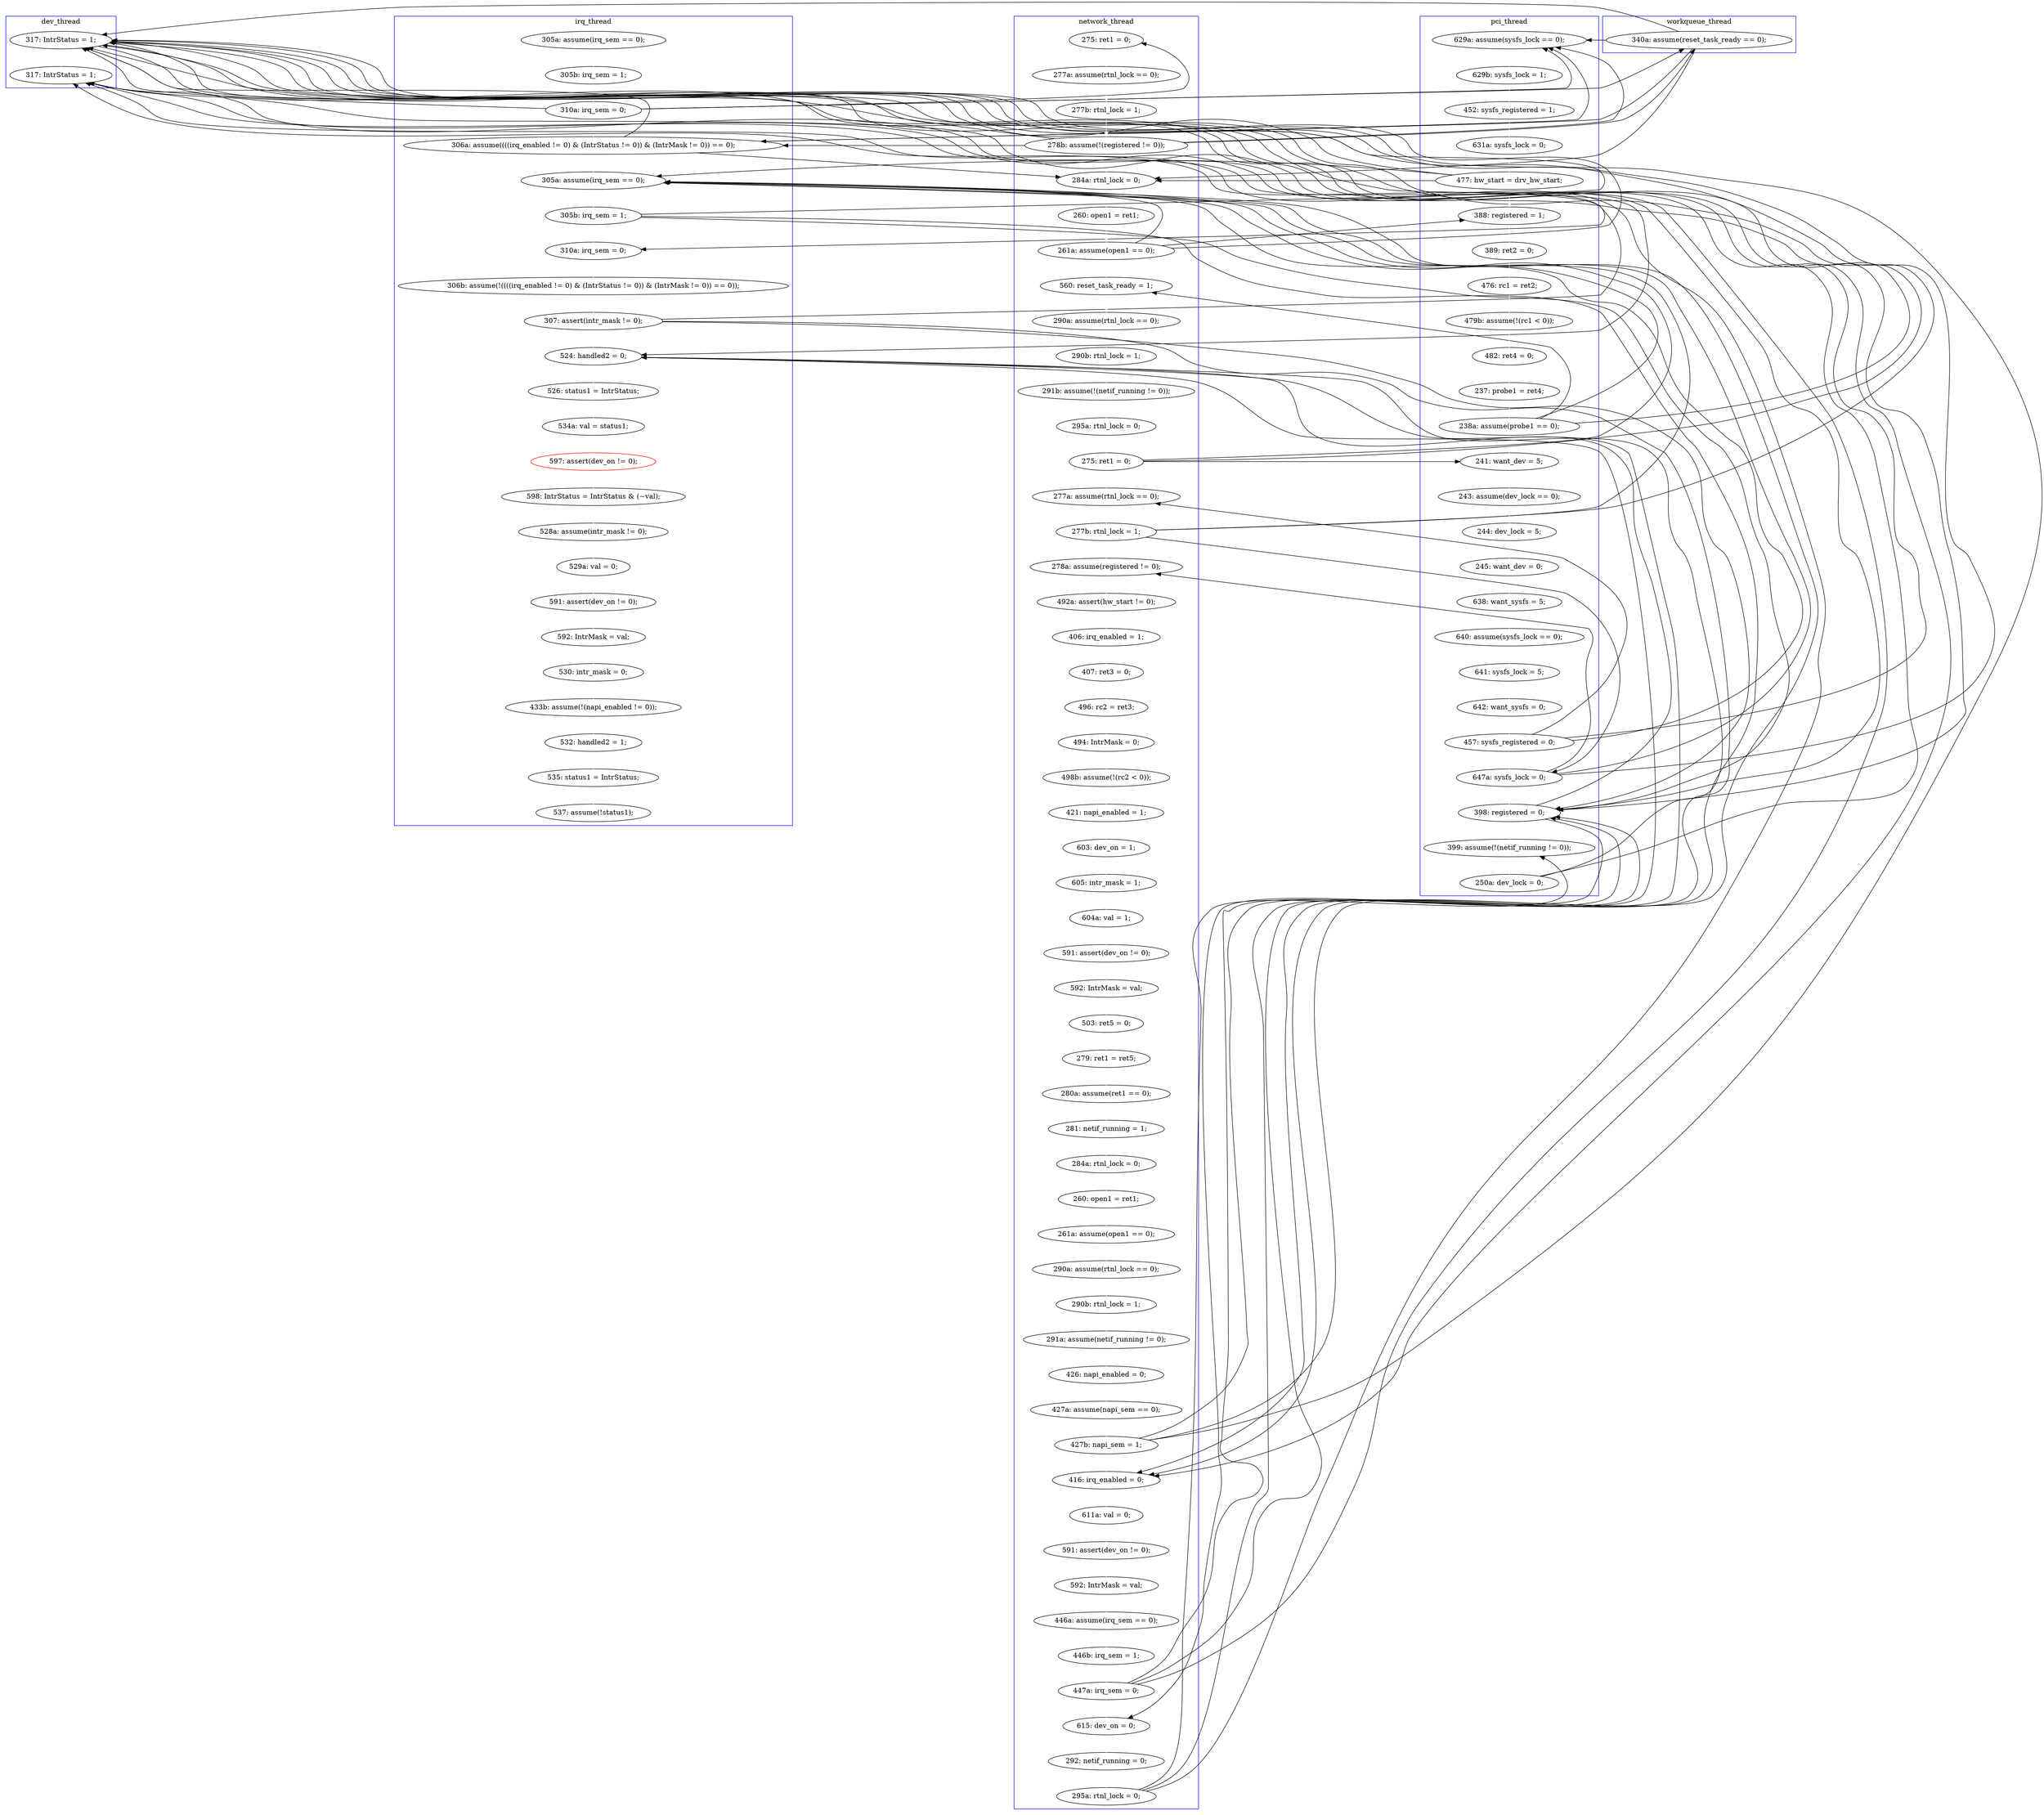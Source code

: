 digraph Counterexample {
	29 -> 31 [color = white, style = solid]
	122 -> 123 [color = black, style = solid, constraint = false]
	46 -> 195 [color = black, style = solid, constraint = false]
	142 -> 143 [color = white, style = solid]
	40 -> 195 [color = black, style = solid, constraint = false]
	46 -> 72 [color = black, style = solid, constraint = false]
	44 -> 72 [color = black, style = solid, constraint = false]
	145 -> 147 [color = white, style = solid]
	242 -> 244 [color = white, style = solid]
	88 -> 106 [color = white, style = solid]
	111 -> 116 [color = white, style = solid]
	105 -> 123 [color = white, style = solid]
	167 -> 168 [color = white, style = solid]
	154 -> 155 [color = white, style = solid]
	65 -> 67 [color = white, style = solid]
	265 -> 266 [color = white, style = solid]
	95 -> 96 [color = white, style = solid]
	244 -> 246 [color = white, style = solid]
	201 -> 203 [color = black, style = solid, constraint = false]
	31 -> 46 [color = white, style = solid]
	124 -> 131 [color = white, style = solid]
	193 -> 195 [color = black, style = solid, constraint = false]
	172 -> 179 [color = white, style = solid]
	227 -> 235 [color = black, style = solid, constraint = false]
	210 -> 212 [color = white, style = solid]
	31 -> 44 [color = black, style = solid, constraint = false]
	56 -> 62 [color = white, style = solid]
	124 -> 130 [color = black, style = solid, constraint = false]
	222 -> 241 [color = black, style = solid, constraint = false]
	79 -> 80 [color = white, style = solid]
	219 -> 222 [color = black, style = solid, constraint = false]
	72 -> 73 [color = white, style = solid]
	159 -> 162 [color = white, style = solid]
	141 -> 142 [color = white, style = solid]
	213 -> 217 [color = white, style = solid]
	96 -> 98 [color = white, style = solid]
	130 -> 222 [color = white, style = solid]
	98 -> 99 [color = white, style = solid]
	191 -> 195 [color = black, style = solid, constraint = false]
	217 -> 218 [color = white, style = solid]
	227 -> 231 [color = black, style = solid, constraint = false]
	40 -> 72 [color = white, style = solid]
	122 -> 130 [color = white, style = solid]
	73 -> 76 [color = white, style = solid]
	191 -> 222 [color = black, style = solid, constraint = false]
	219 -> 235 [color = black, style = solid, constraint = false]
	254 -> 256 [color = white, style = solid]
	118 -> 119 [color = white, style = solid]
	76 -> 78 [color = black, style = solid, constraint = false]
	195 -> 235 [color = white, style = solid]
	234 -> 235 [color = black, style = solid, constraint = false]
	251 -> 253 [color = white, style = solid]
	190 -> 191 [color = white, style = solid]
	147 -> 150 [color = white, style = solid]
	88 -> 91 [color = black, style = solid, constraint = false]
	201 -> 222 [color = black, style = solid, constraint = false]
	88 -> 192 [color = black, style = solid, constraint = false]
	219 -> 241 [color = black, style = solid, constraint = false]
	180 -> 183 [color = white, style = solid]
	130 -> 192 [color = black, style = solid, constraint = false]
	130 -> 131 [color = black, style = solid, constraint = false]
	40 -> 46 [color = black, style = solid, constraint = false]
	212 -> 213 [color = white, style = solid]
	117 -> 118 [color = white, style = solid]
	46 -> 192 [color = white, style = solid]
	136 -> 141 [color = white, style = solid]
	156 -> 158 [color = white, style = solid]
	119 -> 122 [color = white, style = solid]
	124 -> 195 [color = black, style = solid, constraint = false]
	266 -> 282 [color = white, style = solid]
	67 -> 195 [color = black, style = solid, constraint = false]
	168 -> 169 [color = white, style = solid]
	246 -> 247 [color = white, style = solid]
	195 -> 203 [color = black, style = solid, constraint = false]
	234 -> 241 [color = black, style = solid, constraint = false]
	109 -> 110 [color = white, style = solid]
	40 -> 55 [color = black, style = solid, constraint = false]
	263 -> 265 [color = white, style = solid]
	44 -> 46 [color = black, style = solid, constraint = false]
	179 -> 180 [color = white, style = solid]
	67 -> 78 [color = white, style = solid]
	227 -> 241 [color = black, style = solid, constraint = false]
	88 -> 195 [color = black, style = solid, constraint = false]
	169 -> 172 [color = white, style = solid]
	130 -> 195 [color = black, style = solid, constraint = false]
	123 -> 124 [color = white, style = solid]
	38 -> 40 [color = white, style = solid]
	76 -> 91 [color = white, style = solid]
	191 -> 203 [color = white, style = solid]
	122 -> 192 [color = black, style = solid, constraint = false]
	110 -> 111 [color = white, style = solid]
	80 -> 83 [color = white, style = solid]
	78 -> 79 [color = white, style = solid]
	37 -> 38 [color = white, style = solid]
	36 -> 37 [color = white, style = solid]
	222 -> 231 [color = white, style = solid]
	31 -> 55 [color = black, style = solid, constraint = false]
	105 -> 195 [color = black, style = solid, constraint = false]
	124 -> 192 [color = black, style = solid, constraint = false]
	235 -> 241 [color = black, style = solid, constraint = false]
	231 -> 234 [color = white, style = solid]
	219 -> 223 [color = white, style = solid]
	192 -> 193 [color = white, style = solid]
	222 -> 235 [color = black, style = solid, constraint = false]
	247 -> 250 [color = white, style = solid]
	85 -> 88 [color = white, style = solid]
	99 -> 105 [color = white, style = solid]
	28 -> 29 [color = white, style = solid]
	62 -> 65 [color = white, style = solid]
	143 -> 145 [color = white, style = solid]
	256 -> 263 [color = white, style = solid]
	201 -> 241 [color = white, style = solid]
	195 -> 222 [color = black, style = solid, constraint = false]
	199 -> 201 [color = white, style = solid]
	162 -> 163 [color = white, style = solid]
	83 -> 84 [color = white, style = solid]
	250 -> 251 [color = white, style = solid]
	55 -> 56 [color = white, style = solid]
	163 -> 166 [color = white, style = solid]
	193 -> 203 [color = black, style = solid, constraint = false]
	193 -> 222 [color = black, style = solid, constraint = false]
	166 -> 167 [color = white, style = solid]
	122 -> 195 [color = black, style = solid, constraint = false]
	158 -> 159 [color = white, style = solid]
	31 -> 36 [color = black, style = solid, constraint = false]
	76 -> 195 [color = black, style = solid, constraint = false]
	253 -> 254 [color = white, style = solid]
	201 -> 235 [color = black, style = solid, constraint = false]
	76 -> 192 [color = black, style = solid, constraint = false]
	91 -> 95 [color = white, style = solid]
	218 -> 219 [color = white, style = solid]
	105 -> 192 [color = black, style = solid, constraint = false]
	193 -> 197 [color = white, style = solid]
	84 -> 85 [color = white, style = solid]
	40 -> 44 [color = black, style = solid, constraint = false]
	223 -> 226 [color = white, style = solid]
	189 -> 190 [color = white, style = solid]
	46 -> 55 [color = black, style = solid, constraint = false]
	106 -> 109 [color = white, style = solid]
	183 -> 189 [color = white, style = solid]
	150 -> 154 [color = white, style = solid]
	241 -> 242 [color = white, style = solid]
	67 -> 192 [color = black, style = solid, constraint = false]
	31 -> 195 [color = black, style = solid, constraint = false]
	44 -> 55 [color = black, style = solid, constraint = false]
	195 -> 197 [color = black, style = solid, constraint = false]
	203 -> 210 [color = white, style = solid]
	105 -> 106 [color = black, style = solid, constraint = false]
	191 -> 192 [color = black, style = solid, constraint = false]
	131 -> 136 [color = white, style = solid]
	222 -> 223 [color = black, style = solid, constraint = false]
	226 -> 227 [color = white, style = solid]
	67 -> 72 [color = black, style = solid, constraint = false]
	155 -> 156 [color = white, style = solid]
	197 -> 199 [color = white, style = solid]
	44 -> 195 [color = black, style = solid, constraint = false]
	116 -> 117 [color = white, style = solid]
	subgraph cluster5 {
		label = workqueue_thread
		color = blue
		44  [label = "340a: assume(reset_task_ready == 0);"]
	}
	subgraph cluster2 {
		label = network_thread
		color = blue
		76  [label = "261a: assume(open1 == 0);"]
		219  [label = "447a: irq_sem = 0;"]
		227  [label = "295a: rtnl_lock = 0;"]
		91  [label = "560: reset_task_ready = 1;"]
		217  [label = "446a: assume(irq_sem == 0);"]
		162  [label = "503: ret5 = 0;"]
		210  [label = "611a: val = 0;"]
		167  [label = "281: netif_running = 1;"]
		183  [label = "291a: assume(netif_running != 0);"]
		145  [label = "494: IntrMask = 0;"]
		98  [label = "291b: assume(!(netif_running != 0));"]
		150  [label = "421: napi_enabled = 1;"]
		169  [label = "260: open1 = ret1;"]
		154  [label = "603: dev_on = 1;"]
		158  [label = "591: assert(dev_on != 0);"]
		203  [label = "416: irq_enabled = 0;"]
		95  [label = "290a: assume(rtnl_lock == 0);"]
		99  [label = "295a: rtnl_lock = 0;"]
		179  [label = "290a: assume(rtnl_lock == 0);"]
		218  [label = "446b: irq_sem = 1;"]
		147  [label = "498b: assume(!(rc2 < 0));"]
		96  [label = "290b: rtnl_lock = 1;"]
		166  [label = "280a: assume(ret1 == 0);"]
		73  [label = "260: open1 = ret1;"]
		72  [label = "284a: rtnl_lock = 0;"]
		163  [label = "279: ret1 = ret5;"]
		172  [label = "261a: assume(open1 == 0);"]
		191  [label = "427b: napi_sem = 1;"]
		136  [label = "492a: assert(hw_start != 0);"]
		123  [label = "277a: assume(rtnl_lock == 0);"]
		38  [label = "277b: rtnl_lock = 1;"]
		189  [label = "426: napi_enabled = 0;"]
		190  [label = "427a: assume(napi_sem == 0);"]
		213  [label = "592: IntrMask = val;"]
		36  [label = "275: ret1 = 0;"]
		168  [label = "284a: rtnl_lock = 0;"]
		124  [label = "277b: rtnl_lock = 1;"]
		141  [label = "406: irq_enabled = 1;"]
		226  [label = "292: netif_running = 0;"]
		37  [label = "277a: assume(rtnl_lock == 0);"]
		142  [label = "407: ret3 = 0;"]
		223  [label = "615: dev_on = 0;"]
		143  [label = "496: rc2 = ret3;"]
		159  [label = "592: IntrMask = val;"]
		212  [label = "591: assert(dev_on != 0);"]
		156  [label = "604a: val = 1;"]
		105  [label = "275: ret1 = 0;"]
		131  [label = "278a: assume(registered != 0);"]
		155  [label = "605: intr_mask = 1;"]
		40  [label = "278b: assume(!(registered != 0));"]
		180  [label = "290b: rtnl_lock = 1;"]
	}
	subgraph cluster7 {
		label = dev_thread
		color = blue
		235  [label = "317: IntrStatus = 1;"]
		195  [label = "317: IntrStatus = 1;"]
	}
	subgraph cluster1 {
		label = pci_thread
		color = blue
		55  [label = "629a: assume(sysfs_lock == 0);"]
		84  [label = "482: ret4 = 0;"]
		106  [label = "241: want_dev = 5;"]
		88  [label = "238a: assume(probe1 == 0);"]
		119  [label = "642: want_sysfs = 0;"]
		234  [label = "250a: dev_lock = 0;"]
		111  [label = "245: want_dev = 0;"]
		116  [label = "638: want_sysfs = 5;"]
		83  [label = "479b: assume(!(rc1 < 0));"]
		80  [label = "476: rc1 = ret2;"]
		222  [label = "398: registered = 0;"]
		79  [label = "389: ret2 = 0;"]
		67  [label = "477: hw_start = drv_hw_start;"]
		130  [label = "647a: sysfs_lock = 0;"]
		110  [label = "244: dev_lock = 5;"]
		62  [label = "452: sysfs_registered = 1;"]
		65  [label = "631a: sysfs_lock = 0;"]
		85  [label = "237: probe1 = ret4;"]
		117  [label = "640: assume(sysfs_lock == 0);"]
		109  [label = "243: assume(dev_lock == 0);"]
		56  [label = "629b: sysfs_lock = 1;"]
		78  [label = "388: registered = 1;"]
		122  [label = "457: sysfs_registered = 0;"]
		231  [label = "399: assume(!(netif_running != 0));"]
		118  [label = "641: sysfs_lock = 5;"]
	}
	subgraph cluster3 {
		label = irq_thread
		color = blue
		28  [label = "305a: assume(irq_sem == 0);"]
		266  [label = "535: status1 = IntrStatus;"]
		282  [label = "537: assume(!status1);"]
		256  [label = "530: intr_mask = 0;"]
		242  [label = "526: status1 = IntrStatus;"]
		251  [label = "529a: val = 0;"]
		265  [label = "532: handled2 = 1;"]
		201  [label = "307: assert(intr_mask != 0);"]
		46  [label = "306a: assume((((irq_enabled != 0) & (IntrStatus != 0)) & (IntrMask != 0)) == 0);"]
		29  [label = "305b: irq_sem = 1;"]
		31  [label = "310a: irq_sem = 0;"]
		254  [label = "592: IntrMask = val;"]
		263  [label = "433b: assume(!(napi_enabled != 0));"]
		246  [label = "597: assert(dev_on != 0);", color = red]
		199  [label = "306b: assume(!((((irq_enabled != 0) & (IntrStatus != 0)) & (IntrMask != 0)) == 0));"]
		197  [label = "310a: irq_sem = 0;"]
		193  [label = "305b: irq_sem = 1;"]
		244  [label = "534a: val = status1;"]
		192  [label = "305a: assume(irq_sem == 0);"]
		247  [label = "598: IntrStatus = IntrStatus & (~val);"]
		241  [label = "524: handled2 = 0;"]
		250  [label = "528a: assume(intr_mask != 0);"]
		253  [label = "591: assert(dev_on != 0);"]
	}
}